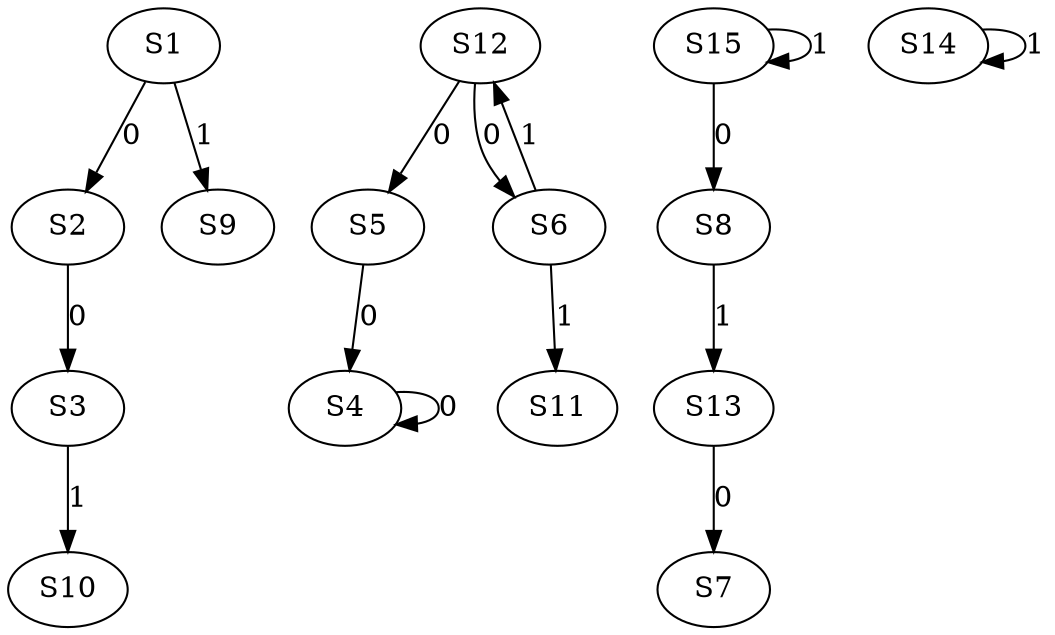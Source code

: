 strict digraph {
	S1 -> S2 [ label = 0 ];
	S2 -> S3 [ label = 0 ];
	S4 -> S4 [ label = 0 ];
	S12 -> S5 [ label = 0 ];
	S12 -> S6 [ label = 0 ];
	S13 -> S7 [ label = 0 ];
	S15 -> S8 [ label = 0 ];
	S1 -> S9 [ label = 1 ];
	S3 -> S10 [ label = 1 ];
	S6 -> S11 [ label = 1 ];
	S6 -> S12 [ label = 1 ];
	S8 -> S13 [ label = 1 ];
	S14 -> S14 [ label = 1 ];
	S15 -> S15 [ label = 1 ];
	S5 -> S4 [ label = 0 ];
}